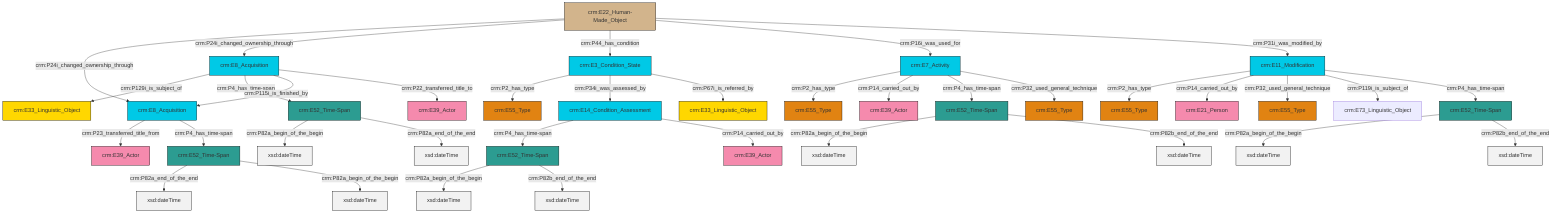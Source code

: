graph TD
classDef Literal fill:#f2f2f2,stroke:#000000;
classDef CRM_Entity fill:#FFFFFF,stroke:#000000;
classDef Temporal_Entity fill:#00C9E6, stroke:#000000;
classDef Type fill:#E18312, stroke:#000000;
classDef Time-Span fill:#2C9C91, stroke:#000000;
classDef Appellation fill:#FFEB7F, stroke:#000000;
classDef Place fill:#008836, stroke:#000000;
classDef Persistent_Item fill:#B266B2, stroke:#000000;
classDef Conceptual_Object fill:#FFD700, stroke:#000000;
classDef Physical_Thing fill:#D2B48C, stroke:#000000;
classDef Actor fill:#f58aad, stroke:#000000;
classDef PC_Classes fill:#4ce600, stroke:#000000;
classDef Multi fill:#cccccc,stroke:#000000;

0["crm:E22_Human-Made_Object"]:::Physical_Thing -->|crm:P24i_changed_ownership_through| 1["crm:E8_Acquisition"]:::Temporal_Entity
5["crm:E8_Acquisition"]:::Temporal_Entity -->|crm:P129i_is_subject_of| 6["crm:E33_Linguistic_Object"]:::Conceptual_Object
0["crm:E22_Human-Made_Object"]:::Physical_Thing -->|crm:P24i_changed_ownership_through| 5["crm:E8_Acquisition"]:::Temporal_Entity
0["crm:E22_Human-Made_Object"]:::Physical_Thing -->|crm:P44_has_condition| 9["crm:E3_Condition_State"]:::Temporal_Entity
10["crm:E14_Condition_Assessment"]:::Temporal_Entity -->|crm:P4_has_time-span| 11["crm:E52_Time-Span"]:::Time-Span
5["crm:E8_Acquisition"]:::Temporal_Entity -->|crm:P4_has_time-span| 12["crm:E52_Time-Span"]:::Time-Span
9["crm:E3_Condition_State"]:::Temporal_Entity -->|crm:P2_has_type| 13["crm:E55_Type"]:::Type
15["crm:E11_Modification"]:::Temporal_Entity -->|crm:P2_has_type| 2["crm:E55_Type"]:::Type
15["crm:E11_Modification"]:::Temporal_Entity -->|crm:P14_carried_out_by| 7["crm:E21_Person"]:::Actor
18["crm:E7_Activity"]:::Temporal_Entity -->|crm:P2_has_type| 19["crm:E55_Type"]:::Type
18["crm:E7_Activity"]:::Temporal_Entity -->|crm:P14_carried_out_by| 20["crm:E39_Actor"]:::Actor
15["crm:E11_Modification"]:::Temporal_Entity -->|crm:P32_used_general_technique| 21["crm:E55_Type"]:::Type
22["crm:E52_Time-Span"]:::Time-Span -->|crm:P82a_begin_of_the_begin| 23[xsd:dateTime]:::Literal
5["crm:E8_Acquisition"]:::Temporal_Entity -->|crm:P115i_is_finished_by| 1["crm:E8_Acquisition"]:::Temporal_Entity
9["crm:E3_Condition_State"]:::Temporal_Entity -->|crm:P34i_was_assessed_by| 10["crm:E14_Condition_Assessment"]:::Temporal_Entity
9["crm:E3_Condition_State"]:::Temporal_Entity -->|crm:P67i_is_referred_by| 27["crm:E33_Linguistic_Object"]:::Conceptual_Object
11["crm:E52_Time-Span"]:::Time-Span -->|crm:P82a_begin_of_the_begin| 29[xsd:dateTime]:::Literal
11["crm:E52_Time-Span"]:::Time-Span -->|crm:P82b_end_of_the_end| 34[xsd:dateTime]:::Literal
24["crm:E52_Time-Span"]:::Time-Span -->|crm:P82a_end_of_the_end| 35[xsd:dateTime]:::Literal
0["crm:E22_Human-Made_Object"]:::Physical_Thing -->|crm:P16i_was_used_for| 18["crm:E7_Activity"]:::Temporal_Entity
10["crm:E14_Condition_Assessment"]:::Temporal_Entity -->|crm:P14_carried_out_by| 36["crm:E39_Actor"]:::Actor
15["crm:E11_Modification"]:::Temporal_Entity -->|crm:P119i_is_subject_of| 38["crm:E73_Linguistic_Object"]:::Default
12["crm:E52_Time-Span"]:::Time-Span -->|crm:P82a_begin_of_the_begin| 41[xsd:dateTime]:::Literal
0["crm:E22_Human-Made_Object"]:::Physical_Thing -->|crm:P31i_was_modified_by| 15["crm:E11_Modification"]:::Temporal_Entity
42["crm:E52_Time-Span"]:::Time-Span -->|crm:P82a_begin_of_the_begin| 43[xsd:dateTime]:::Literal
12["crm:E52_Time-Span"]:::Time-Span -->|crm:P82a_end_of_the_end| 44[xsd:dateTime]:::Literal
5["crm:E8_Acquisition"]:::Temporal_Entity -->|crm:P22_transferred_title_to| 39["crm:E39_Actor"]:::Actor
42["crm:E52_Time-Span"]:::Time-Span -->|crm:P82b_end_of_the_end| 47[xsd:dateTime]:::Literal
1["crm:E8_Acquisition"]:::Temporal_Entity -->|crm:P23_transferred_title_from| 51["crm:E39_Actor"]:::Actor
18["crm:E7_Activity"]:::Temporal_Entity -->|crm:P4_has_time-span| 42["crm:E52_Time-Span"]:::Time-Span
22["crm:E52_Time-Span"]:::Time-Span -->|crm:P82b_end_of_the_end| 55[xsd:dateTime]:::Literal
18["crm:E7_Activity"]:::Temporal_Entity -->|crm:P32_used_general_technique| 32["crm:E55_Type"]:::Type
15["crm:E11_Modification"]:::Temporal_Entity -->|crm:P4_has_time-span| 22["crm:E52_Time-Span"]:::Time-Span
1["crm:E8_Acquisition"]:::Temporal_Entity -->|crm:P4_has_time-span| 24["crm:E52_Time-Span"]:::Time-Span
24["crm:E52_Time-Span"]:::Time-Span -->|crm:P82a_begin_of_the_begin| 59[xsd:dateTime]:::Literal